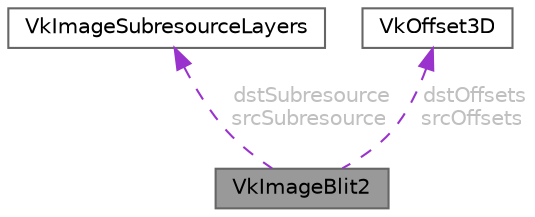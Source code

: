 digraph "VkImageBlit2"
{
 // LATEX_PDF_SIZE
  bgcolor="transparent";
  edge [fontname=Helvetica,fontsize=10,labelfontname=Helvetica,labelfontsize=10];
  node [fontname=Helvetica,fontsize=10,shape=box,height=0.2,width=0.4];
  Node1 [id="Node000001",label="VkImageBlit2",height=0.2,width=0.4,color="gray40", fillcolor="grey60", style="filled", fontcolor="black",tooltip=" "];
  Node2 -> Node1 [id="edge1_Node000001_Node000002",dir="back",color="darkorchid3",style="dashed",tooltip=" ",label=" dstSubresource\nsrcSubresource",fontcolor="grey" ];
  Node2 [id="Node000002",label="VkImageSubresourceLayers",height=0.2,width=0.4,color="gray40", fillcolor="white", style="filled",URL="$structVkImageSubresourceLayers.html",tooltip=" "];
  Node3 -> Node1 [id="edge2_Node000001_Node000003",dir="back",color="darkorchid3",style="dashed",tooltip=" ",label=" dstOffsets\nsrcOffsets",fontcolor="grey" ];
  Node3 [id="Node000003",label="VkOffset3D",height=0.2,width=0.4,color="gray40", fillcolor="white", style="filled",URL="$structVkOffset3D.html",tooltip=" "];
}

